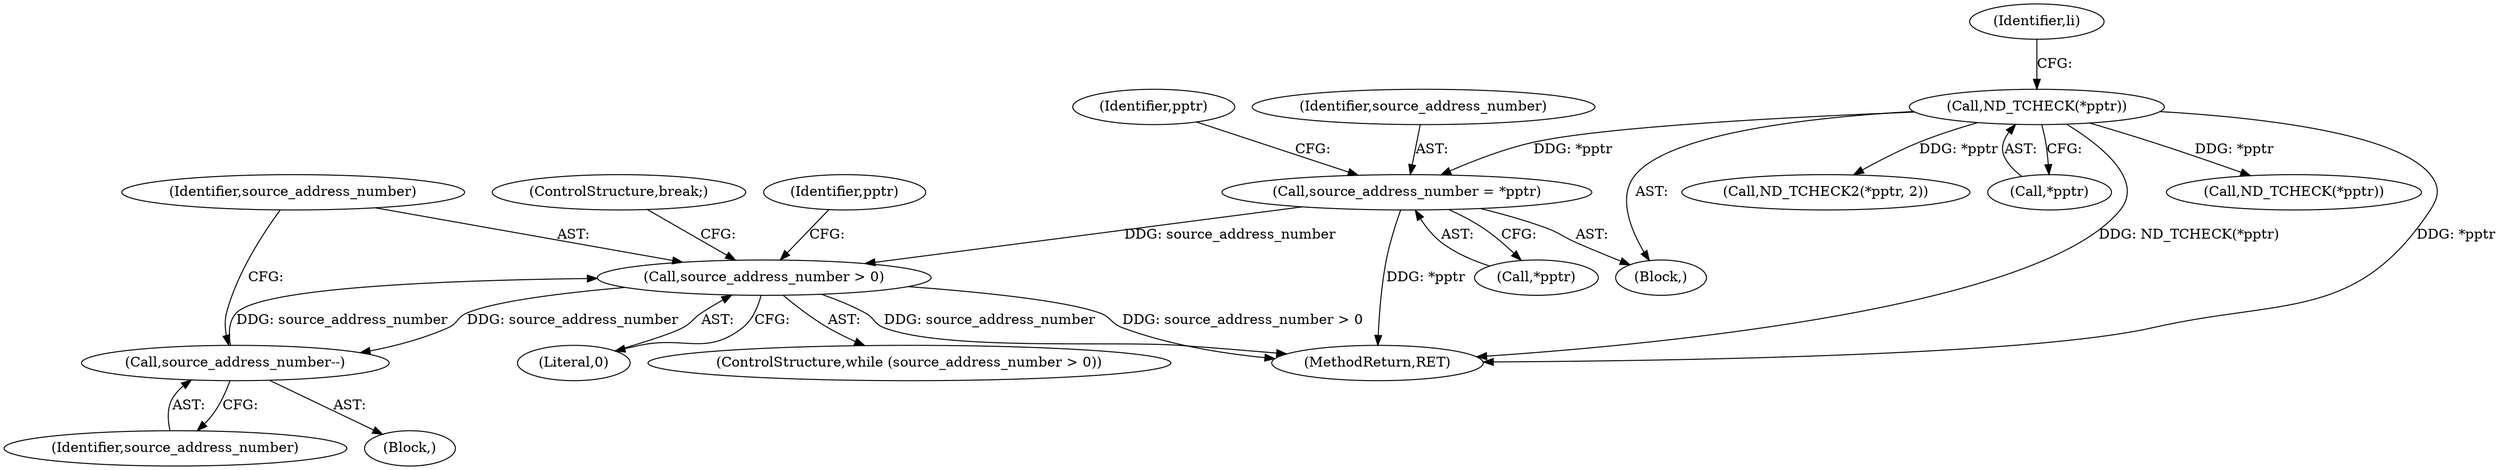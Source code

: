 digraph "0_tcpdump_331530a4076c69bbd2e3214db6ccbe834fb75640@pointer" {
"1000557" [label="(Call,source_address_number = *pptr)"];
"1000544" [label="(Call,ND_TCHECK(*pptr))"];
"1000572" [label="(Call,source_address_number > 0)"];
"1000628" [label="(Call,source_address_number--)"];
"1000573" [label="(Identifier,source_address_number)"];
"1000728" [label="(Call,ND_TCHECK2(*pptr, 2))"];
"1000868" [label="(MethodReturn,RET)"];
"1000572" [label="(Call,source_address_number > 0)"];
"1000545" [label="(Call,*pptr)"];
"1000574" [label="(Literal,0)"];
"1000628" [label="(Call,source_address_number--)"];
"1000352" [label="(Block,)"];
"1000558" [label="(Identifier,source_address_number)"];
"1000630" [label="(ControlStructure,break;)"];
"1000562" [label="(Identifier,pptr)"];
"1000571" [label="(ControlStructure,while (source_address_number > 0))"];
"1000544" [label="(Call,ND_TCHECK(*pptr))"];
"1000578" [label="(Identifier,pptr)"];
"1000629" [label="(Identifier,source_address_number)"];
"1000575" [label="(Block,)"];
"1000557" [label="(Call,source_address_number = *pptr)"];
"1000549" [label="(Identifier,li)"];
"1000559" [label="(Call,*pptr)"];
"1000576" [label="(Call,ND_TCHECK(*pptr))"];
"1000557" -> "1000352"  [label="AST: "];
"1000557" -> "1000559"  [label="CFG: "];
"1000558" -> "1000557"  [label="AST: "];
"1000559" -> "1000557"  [label="AST: "];
"1000562" -> "1000557"  [label="CFG: "];
"1000557" -> "1000868"  [label="DDG: *pptr"];
"1000544" -> "1000557"  [label="DDG: *pptr"];
"1000557" -> "1000572"  [label="DDG: source_address_number"];
"1000544" -> "1000352"  [label="AST: "];
"1000544" -> "1000545"  [label="CFG: "];
"1000545" -> "1000544"  [label="AST: "];
"1000549" -> "1000544"  [label="CFG: "];
"1000544" -> "1000868"  [label="DDG: *pptr"];
"1000544" -> "1000868"  [label="DDG: ND_TCHECK(*pptr)"];
"1000544" -> "1000576"  [label="DDG: *pptr"];
"1000544" -> "1000728"  [label="DDG: *pptr"];
"1000572" -> "1000571"  [label="AST: "];
"1000572" -> "1000574"  [label="CFG: "];
"1000573" -> "1000572"  [label="AST: "];
"1000574" -> "1000572"  [label="AST: "];
"1000578" -> "1000572"  [label="CFG: "];
"1000630" -> "1000572"  [label="CFG: "];
"1000572" -> "1000868"  [label="DDG: source_address_number > 0"];
"1000572" -> "1000868"  [label="DDG: source_address_number"];
"1000628" -> "1000572"  [label="DDG: source_address_number"];
"1000572" -> "1000628"  [label="DDG: source_address_number"];
"1000628" -> "1000575"  [label="AST: "];
"1000628" -> "1000629"  [label="CFG: "];
"1000629" -> "1000628"  [label="AST: "];
"1000573" -> "1000628"  [label="CFG: "];
}
